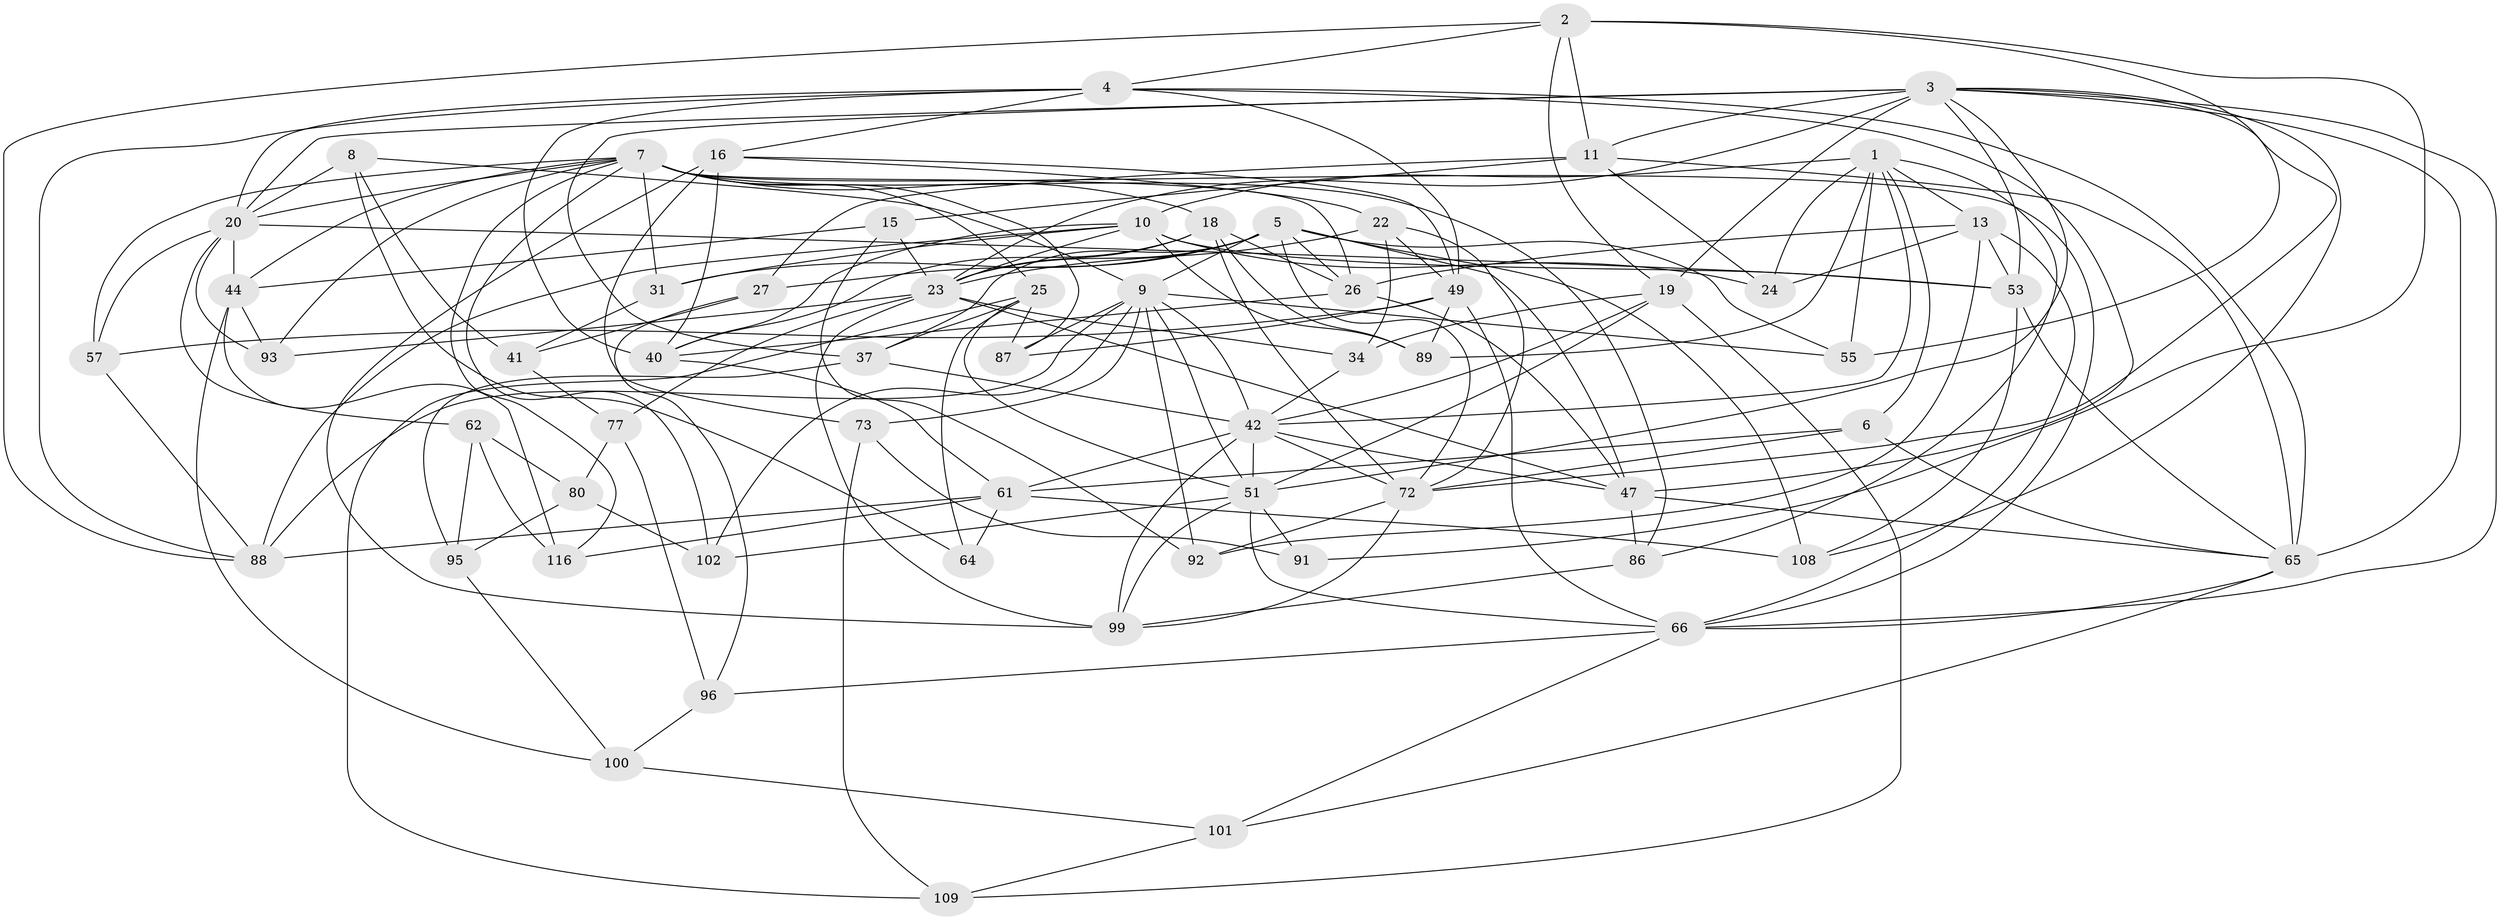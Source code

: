 // original degree distribution, {4: 1.0}
// Generated by graph-tools (version 1.1) at 2025/16/03/09/25 04:16:22]
// undirected, 61 vertices, 177 edges
graph export_dot {
graph [start="1"]
  node [color=gray90,style=filled];
  1 [super="+107+14"];
  2 [super="+111"];
  3 [super="+38+29"];
  4 [super="+36+50"];
  5 [super="+69+35"];
  6;
  7 [super="+30+17+82"];
  8;
  9 [super="+12+21"];
  10 [super="+32"];
  11 [super="+33"];
  13 [super="+39"];
  15;
  16 [super="+78"];
  18 [super="+117"];
  19 [super="+97"];
  20 [super="+104+113"];
  22 [super="+122"];
  23 [super="+74+28"];
  24;
  25 [super="+54"];
  26 [super="+75"];
  27;
  31;
  34;
  37 [super="+48"];
  40 [super="+45"];
  41;
  42 [super="+58+81+119"];
  44 [super="+94"];
  47 [super="+98+71"];
  49 [super="+63"];
  51 [super="+68+56"];
  53 [super="+79"];
  55;
  57;
  61 [super="+67"];
  62;
  64;
  65 [super="+83+70"];
  66 [super="+90"];
  72 [super="+84"];
  73;
  77;
  80;
  86;
  87;
  88 [super="+114"];
  89;
  91;
  92;
  93;
  95;
  96;
  99 [super="+112"];
  100;
  101;
  102;
  108;
  109;
  116;
  1 -- 86;
  1 -- 10;
  1 -- 24;
  1 -- 55;
  1 -- 42;
  1 -- 89;
  1 -- 13;
  1 -- 6;
  2 -- 55;
  2 -- 4;
  2 -- 91;
  2 -- 88;
  2 -- 11;
  2 -- 19;
  3 -- 19;
  3 -- 72;
  3 -- 66;
  3 -- 51;
  3 -- 23 [weight=2];
  3 -- 108;
  3 -- 53;
  3 -- 65;
  3 -- 20;
  3 -- 37;
  3 -- 11;
  4 -- 88;
  4 -- 65;
  4 -- 16;
  4 -- 47;
  4 -- 20;
  4 -- 40;
  4 -- 49;
  5 -- 108;
  5 -- 27;
  5 -- 55;
  5 -- 26;
  5 -- 47;
  5 -- 31;
  5 -- 23;
  5 -- 9;
  5 -- 72;
  5 -- 37;
  6 -- 61;
  6 -- 72;
  6 -- 65;
  7 -- 102;
  7 -- 86;
  7 -- 87;
  7 -- 57;
  7 -- 93;
  7 -- 31;
  7 -- 20 [weight=2];
  7 -- 18;
  7 -- 116;
  7 -- 44;
  7 -- 25;
  7 -- 66;
  7 -- 26;
  8 -- 64;
  8 -- 20;
  8 -- 41;
  8 -- 9;
  9 -- 55;
  9 -- 73;
  9 -- 87;
  9 -- 88;
  9 -- 42;
  9 -- 92;
  9 -- 102;
  9 -- 51;
  10 -- 24;
  10 -- 88;
  10 -- 53;
  10 -- 23;
  10 -- 40;
  10 -- 89;
  10 -- 31;
  11 -- 27;
  11 -- 65;
  11 -- 24;
  11 -- 15;
  13 -- 66;
  13 -- 24;
  13 -- 26;
  13 -- 92;
  13 -- 53;
  15 -- 92;
  15 -- 23;
  15 -- 44;
  16 -- 49;
  16 -- 73;
  16 -- 99;
  16 -- 22;
  16 -- 40;
  18 -- 26;
  18 -- 89;
  18 -- 72;
  18 -- 23;
  18 -- 40;
  19 -- 109;
  19 -- 34;
  19 -- 51;
  19 -- 42;
  20 -- 93;
  20 -- 57;
  20 -- 44;
  20 -- 53;
  20 -- 62;
  22 -- 49 [weight=2];
  22 -- 34;
  22 -- 72;
  22 -- 23;
  23 -- 34;
  23 -- 93;
  23 -- 77;
  23 -- 47;
  23 -- 99;
  25 -- 109;
  25 -- 64;
  25 -- 37;
  25 -- 87;
  25 -- 51;
  26 -- 40;
  26 -- 47;
  27 -- 41;
  27 -- 96;
  31 -- 41;
  34 -- 42;
  37 -- 42 [weight=2];
  37 -- 95;
  40 -- 61;
  41 -- 77;
  42 -- 99;
  42 -- 47 [weight=2];
  42 -- 72;
  42 -- 61;
  42 -- 51;
  44 -- 100;
  44 -- 116;
  44 -- 93;
  47 -- 86;
  47 -- 65;
  49 -- 57;
  49 -- 66;
  49 -- 87;
  49 -- 89;
  51 -- 102;
  51 -- 99;
  51 -- 91 [weight=2];
  51 -- 66;
  53 -- 65;
  53 -- 108;
  57 -- 88;
  61 -- 64 [weight=2];
  61 -- 108;
  61 -- 116;
  61 -- 88;
  62 -- 95;
  62 -- 80;
  62 -- 116;
  65 -- 66;
  65 -- 101;
  66 -- 96;
  66 -- 101;
  72 -- 92;
  72 -- 99;
  73 -- 109;
  73 -- 91;
  77 -- 80;
  77 -- 96;
  80 -- 95;
  80 -- 102;
  86 -- 99;
  95 -- 100;
  96 -- 100;
  100 -- 101;
  101 -- 109;
}
